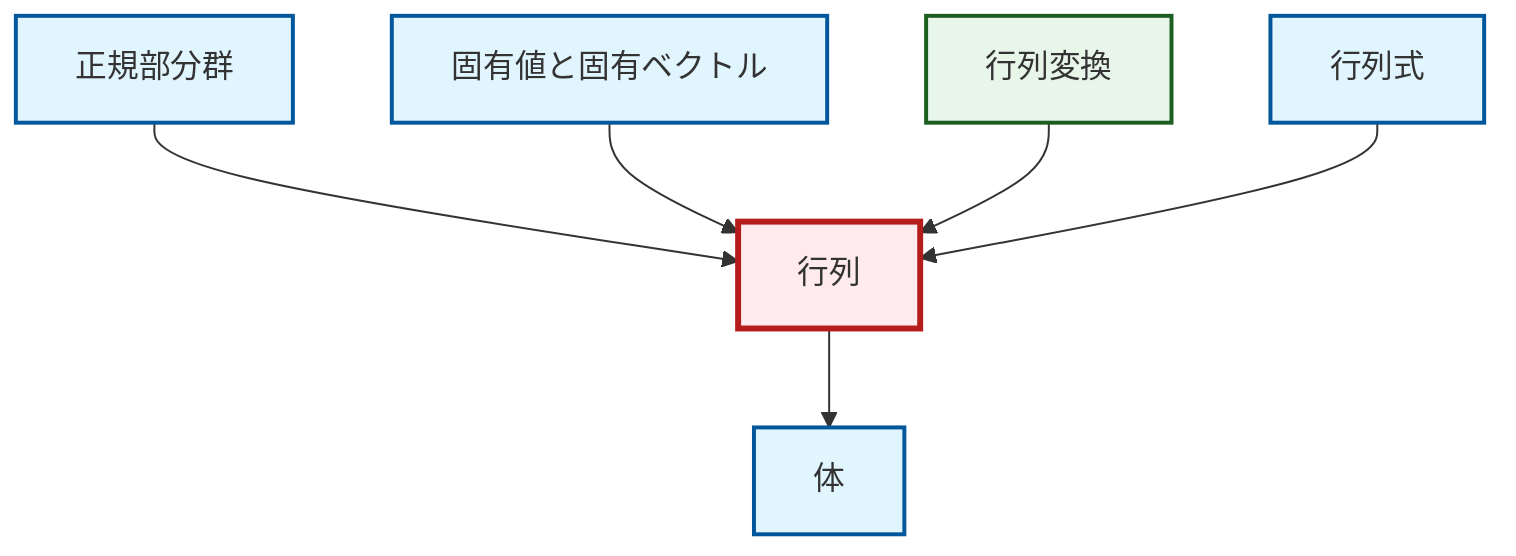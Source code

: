 graph TD
    classDef definition fill:#e1f5fe,stroke:#01579b,stroke-width:2px
    classDef theorem fill:#f3e5f5,stroke:#4a148c,stroke-width:2px
    classDef axiom fill:#fff3e0,stroke:#e65100,stroke-width:2px
    classDef example fill:#e8f5e9,stroke:#1b5e20,stroke-width:2px
    classDef current fill:#ffebee,stroke:#b71c1c,stroke-width:3px
    def-normal-subgroup["正規部分群"]:::definition
    def-field["体"]:::definition
    def-matrix["行列"]:::definition
    def-determinant["行列式"]:::definition
    ex-matrix-transformation["行列変換"]:::example
    def-eigenvalue-eigenvector["固有値と固有ベクトル"]:::definition
    def-matrix --> def-field
    def-normal-subgroup --> def-matrix
    def-eigenvalue-eigenvector --> def-matrix
    ex-matrix-transformation --> def-matrix
    def-determinant --> def-matrix
    class def-matrix current